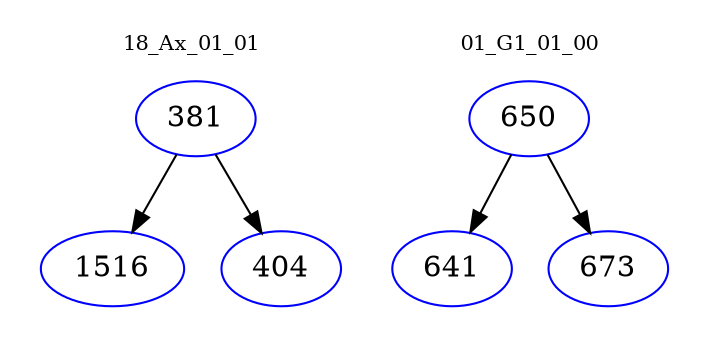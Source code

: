 digraph{
subgraph cluster_0 {
color = white
label = "18_Ax_01_01";
fontsize=10;
T0_381 [label="381", color="blue"]
T0_381 -> T0_1516 [color="black"]
T0_1516 [label="1516", color="blue"]
T0_381 -> T0_404 [color="black"]
T0_404 [label="404", color="blue"]
}
subgraph cluster_1 {
color = white
label = "01_G1_01_00";
fontsize=10;
T1_650 [label="650", color="blue"]
T1_650 -> T1_641 [color="black"]
T1_641 [label="641", color="blue"]
T1_650 -> T1_673 [color="black"]
T1_673 [label="673", color="blue"]
}
}
